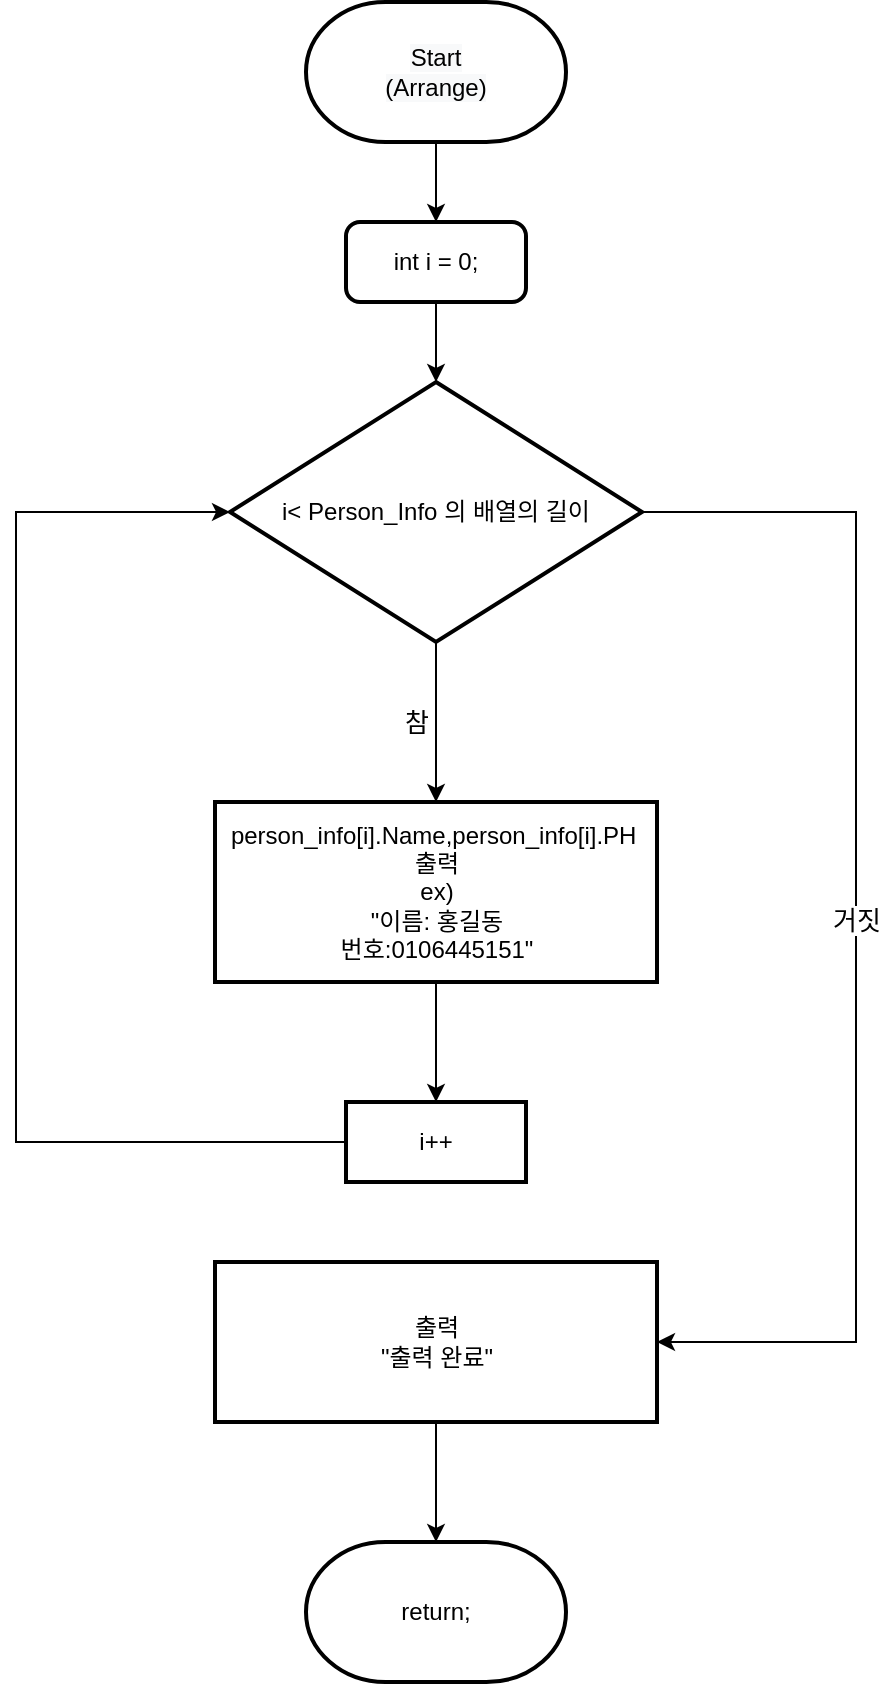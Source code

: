 <mxfile version="14.4.4" type="github">
  <diagram id="C5RBs43oDa-KdzZeNtuy" name="Page-1">
    <mxGraphModel dx="1422" dy="794" grid="1" gridSize="10" guides="1" tooltips="1" connect="1" arrows="1" fold="1" page="1" pageScale="1" pageWidth="827" pageHeight="1169" math="0" shadow="0">
      <root>
        <mxCell id="WIyWlLk6GJQsqaUBKTNV-0" />
        <mxCell id="WIyWlLk6GJQsqaUBKTNV-1" parent="WIyWlLk6GJQsqaUBKTNV-0" />
        <mxCell id="8ZOwr5buo_LH_EpZrVhO-19" style="edgeStyle=orthogonalEdgeStyle;rounded=0;orthogonalLoop=1;jettySize=auto;html=1;entryX=0.5;entryY=0;entryDx=0;entryDy=0;" edge="1" parent="WIyWlLk6GJQsqaUBKTNV-1" source="8ZOwr5buo_LH_EpZrVhO-1" target="8ZOwr5buo_LH_EpZrVhO-17">
          <mxGeometry relative="1" as="geometry" />
        </mxCell>
        <mxCell id="8ZOwr5buo_LH_EpZrVhO-1" value="person_info[i].Name,person_info[i].PH&amp;nbsp; 출력&lt;br&gt;ex) &lt;br&gt;&quot;이름: 홍길동&lt;br&gt;번호:0106445151&quot;" style="rounded=1;whiteSpace=wrap;html=1;absoluteArcSize=1;arcSize=0;strokeWidth=2;" vertex="1" parent="WIyWlLk6GJQsqaUBKTNV-1">
          <mxGeometry x="369.5" y="430" width="221" height="90" as="geometry" />
        </mxCell>
        <mxCell id="8ZOwr5buo_LH_EpZrVhO-5" style="edgeStyle=orthogonalEdgeStyle;rounded=0;orthogonalLoop=1;jettySize=auto;html=1;exitX=0.5;exitY=1;exitDx=0;exitDy=0;exitPerimeter=0;entryX=0.5;entryY=0;entryDx=0;entryDy=0;fontSize=13;" edge="1" parent="WIyWlLk6GJQsqaUBKTNV-1" source="8ZOwr5buo_LH_EpZrVhO-6" target="8ZOwr5buo_LH_EpZrVhO-14">
          <mxGeometry relative="1" as="geometry" />
        </mxCell>
        <mxCell id="8ZOwr5buo_LH_EpZrVhO-6" value="&lt;span style=&quot;color: rgb(0 , 0 , 0) ; font-family: &amp;#34;helvetica&amp;#34; ; font-size: 12px ; font-style: normal ; font-weight: 400 ; letter-spacing: normal ; text-align: center ; text-indent: 0px ; text-transform: none ; word-spacing: 0px ; background-color: rgb(248 , 249 , 250) ; display: inline ; float: none&quot;&gt;Start&lt;/span&gt;&lt;br style=&quot;color: rgb(0 , 0 , 0) ; font-family: &amp;#34;helvetica&amp;#34; ; font-size: 12px ; font-style: normal ; font-weight: 400 ; letter-spacing: normal ; text-align: center ; text-indent: 0px ; text-transform: none ; word-spacing: 0px ; background-color: rgb(248 , 249 , 250)&quot;&gt;&lt;span style=&quot;color: rgb(0 , 0 , 0) ; font-family: &amp;#34;helvetica&amp;#34; ; font-size: 12px ; font-style: normal ; font-weight: 400 ; letter-spacing: normal ; text-align: center ; text-indent: 0px ; text-transform: none ; word-spacing: 0px ; background-color: rgb(248 , 249 , 250) ; display: inline ; float: none&quot;&gt;(Arrange)&lt;/span&gt;" style="strokeWidth=2;html=1;shape=mxgraph.flowchart.terminator;whiteSpace=wrap;" vertex="1" parent="WIyWlLk6GJQsqaUBKTNV-1">
          <mxGeometry x="415" y="30" width="130" height="70" as="geometry" />
        </mxCell>
        <mxCell id="8ZOwr5buo_LH_EpZrVhO-7" value="return;" style="strokeWidth=2;html=1;shape=mxgraph.flowchart.terminator;whiteSpace=wrap;" vertex="1" parent="WIyWlLk6GJQsqaUBKTNV-1">
          <mxGeometry x="415" y="800" width="130" height="70" as="geometry" />
        </mxCell>
        <mxCell id="8ZOwr5buo_LH_EpZrVhO-8" style="edgeStyle=orthogonalEdgeStyle;rounded=0;orthogonalLoop=1;jettySize=auto;html=1;exitX=0.5;exitY=1;exitDx=0;exitDy=0;entryX=0.5;entryY=0;entryDx=0;entryDy=0;entryPerimeter=0;fontSize=13;" edge="1" parent="WIyWlLk6GJQsqaUBKTNV-1" source="8ZOwr5buo_LH_EpZrVhO-9" target="8ZOwr5buo_LH_EpZrVhO-7">
          <mxGeometry relative="1" as="geometry" />
        </mxCell>
        <mxCell id="8ZOwr5buo_LH_EpZrVhO-9" value="출력&lt;br&gt;&quot;출력 완료&quot;" style="rounded=1;whiteSpace=wrap;html=1;absoluteArcSize=1;arcSize=0;strokeWidth=2;" vertex="1" parent="WIyWlLk6GJQsqaUBKTNV-1">
          <mxGeometry x="369.5" y="660" width="221" height="80" as="geometry" />
        </mxCell>
        <mxCell id="8ZOwr5buo_LH_EpZrVhO-10" value="참" style="edgeStyle=orthogonalEdgeStyle;rounded=0;orthogonalLoop=1;jettySize=auto;html=1;exitX=0.5;exitY=1;exitDx=0;exitDy=0;exitPerimeter=0;entryX=0.5;entryY=0;entryDx=0;entryDy=0;fontSize=13;" edge="1" parent="WIyWlLk6GJQsqaUBKTNV-1" source="8ZOwr5buo_LH_EpZrVhO-12" target="8ZOwr5buo_LH_EpZrVhO-1">
          <mxGeometry y="-10" relative="1" as="geometry">
            <mxPoint as="offset" />
            <mxPoint x="480" y="390" as="targetPoint" />
          </mxGeometry>
        </mxCell>
        <mxCell id="8ZOwr5buo_LH_EpZrVhO-11" value="거짓" style="edgeStyle=orthogonalEdgeStyle;rounded=0;orthogonalLoop=1;jettySize=auto;html=1;exitX=1;exitY=0.5;exitDx=0;exitDy=0;exitPerimeter=0;fontSize=13;entryX=1;entryY=0.5;entryDx=0;entryDy=0;" edge="1" parent="WIyWlLk6GJQsqaUBKTNV-1" source="8ZOwr5buo_LH_EpZrVhO-12" target="8ZOwr5buo_LH_EpZrVhO-9">
          <mxGeometry relative="1" as="geometry">
            <mxPoint x="700" y="770" as="targetPoint" />
            <Array as="points">
              <mxPoint x="690" y="285" />
              <mxPoint x="690" y="700" />
            </Array>
          </mxGeometry>
        </mxCell>
        <mxCell id="8ZOwr5buo_LH_EpZrVhO-12" value="i&amp;lt; Person_Info 의 배열의 길이" style="strokeWidth=2;html=1;shape=mxgraph.flowchart.decision;whiteSpace=wrap;" vertex="1" parent="WIyWlLk6GJQsqaUBKTNV-1">
          <mxGeometry x="377" y="220" width="206" height="130" as="geometry" />
        </mxCell>
        <mxCell id="8ZOwr5buo_LH_EpZrVhO-13" style="edgeStyle=orthogonalEdgeStyle;rounded=0;orthogonalLoop=1;jettySize=auto;html=1;exitX=0.5;exitY=1;exitDx=0;exitDy=0;entryX=0.5;entryY=0;entryDx=0;entryDy=0;entryPerimeter=0;fontSize=13;" edge="1" parent="WIyWlLk6GJQsqaUBKTNV-1" source="8ZOwr5buo_LH_EpZrVhO-14" target="8ZOwr5buo_LH_EpZrVhO-12">
          <mxGeometry relative="1" as="geometry" />
        </mxCell>
        <mxCell id="8ZOwr5buo_LH_EpZrVhO-14" value="int i = 0;" style="rounded=1;whiteSpace=wrap;html=1;absoluteArcSize=1;arcSize=14;strokeWidth=2;" vertex="1" parent="WIyWlLk6GJQsqaUBKTNV-1">
          <mxGeometry x="435" y="140" width="90" height="40" as="geometry" />
        </mxCell>
        <mxCell id="8ZOwr5buo_LH_EpZrVhO-20" style="edgeStyle=orthogonalEdgeStyle;rounded=0;orthogonalLoop=1;jettySize=auto;html=1;exitX=0;exitY=0.5;exitDx=0;exitDy=0;entryX=0;entryY=0.5;entryDx=0;entryDy=0;entryPerimeter=0;" edge="1" parent="WIyWlLk6GJQsqaUBKTNV-1" source="8ZOwr5buo_LH_EpZrVhO-17" target="8ZOwr5buo_LH_EpZrVhO-12">
          <mxGeometry relative="1" as="geometry">
            <Array as="points">
              <mxPoint x="270" y="600" />
              <mxPoint x="270" y="285" />
            </Array>
          </mxGeometry>
        </mxCell>
        <mxCell id="8ZOwr5buo_LH_EpZrVhO-17" value="i++" style="rounded=1;whiteSpace=wrap;html=1;absoluteArcSize=1;arcSize=0;strokeWidth=2;" vertex="1" parent="WIyWlLk6GJQsqaUBKTNV-1">
          <mxGeometry x="435" y="580" width="90" height="40" as="geometry" />
        </mxCell>
      </root>
    </mxGraphModel>
  </diagram>
</mxfile>
